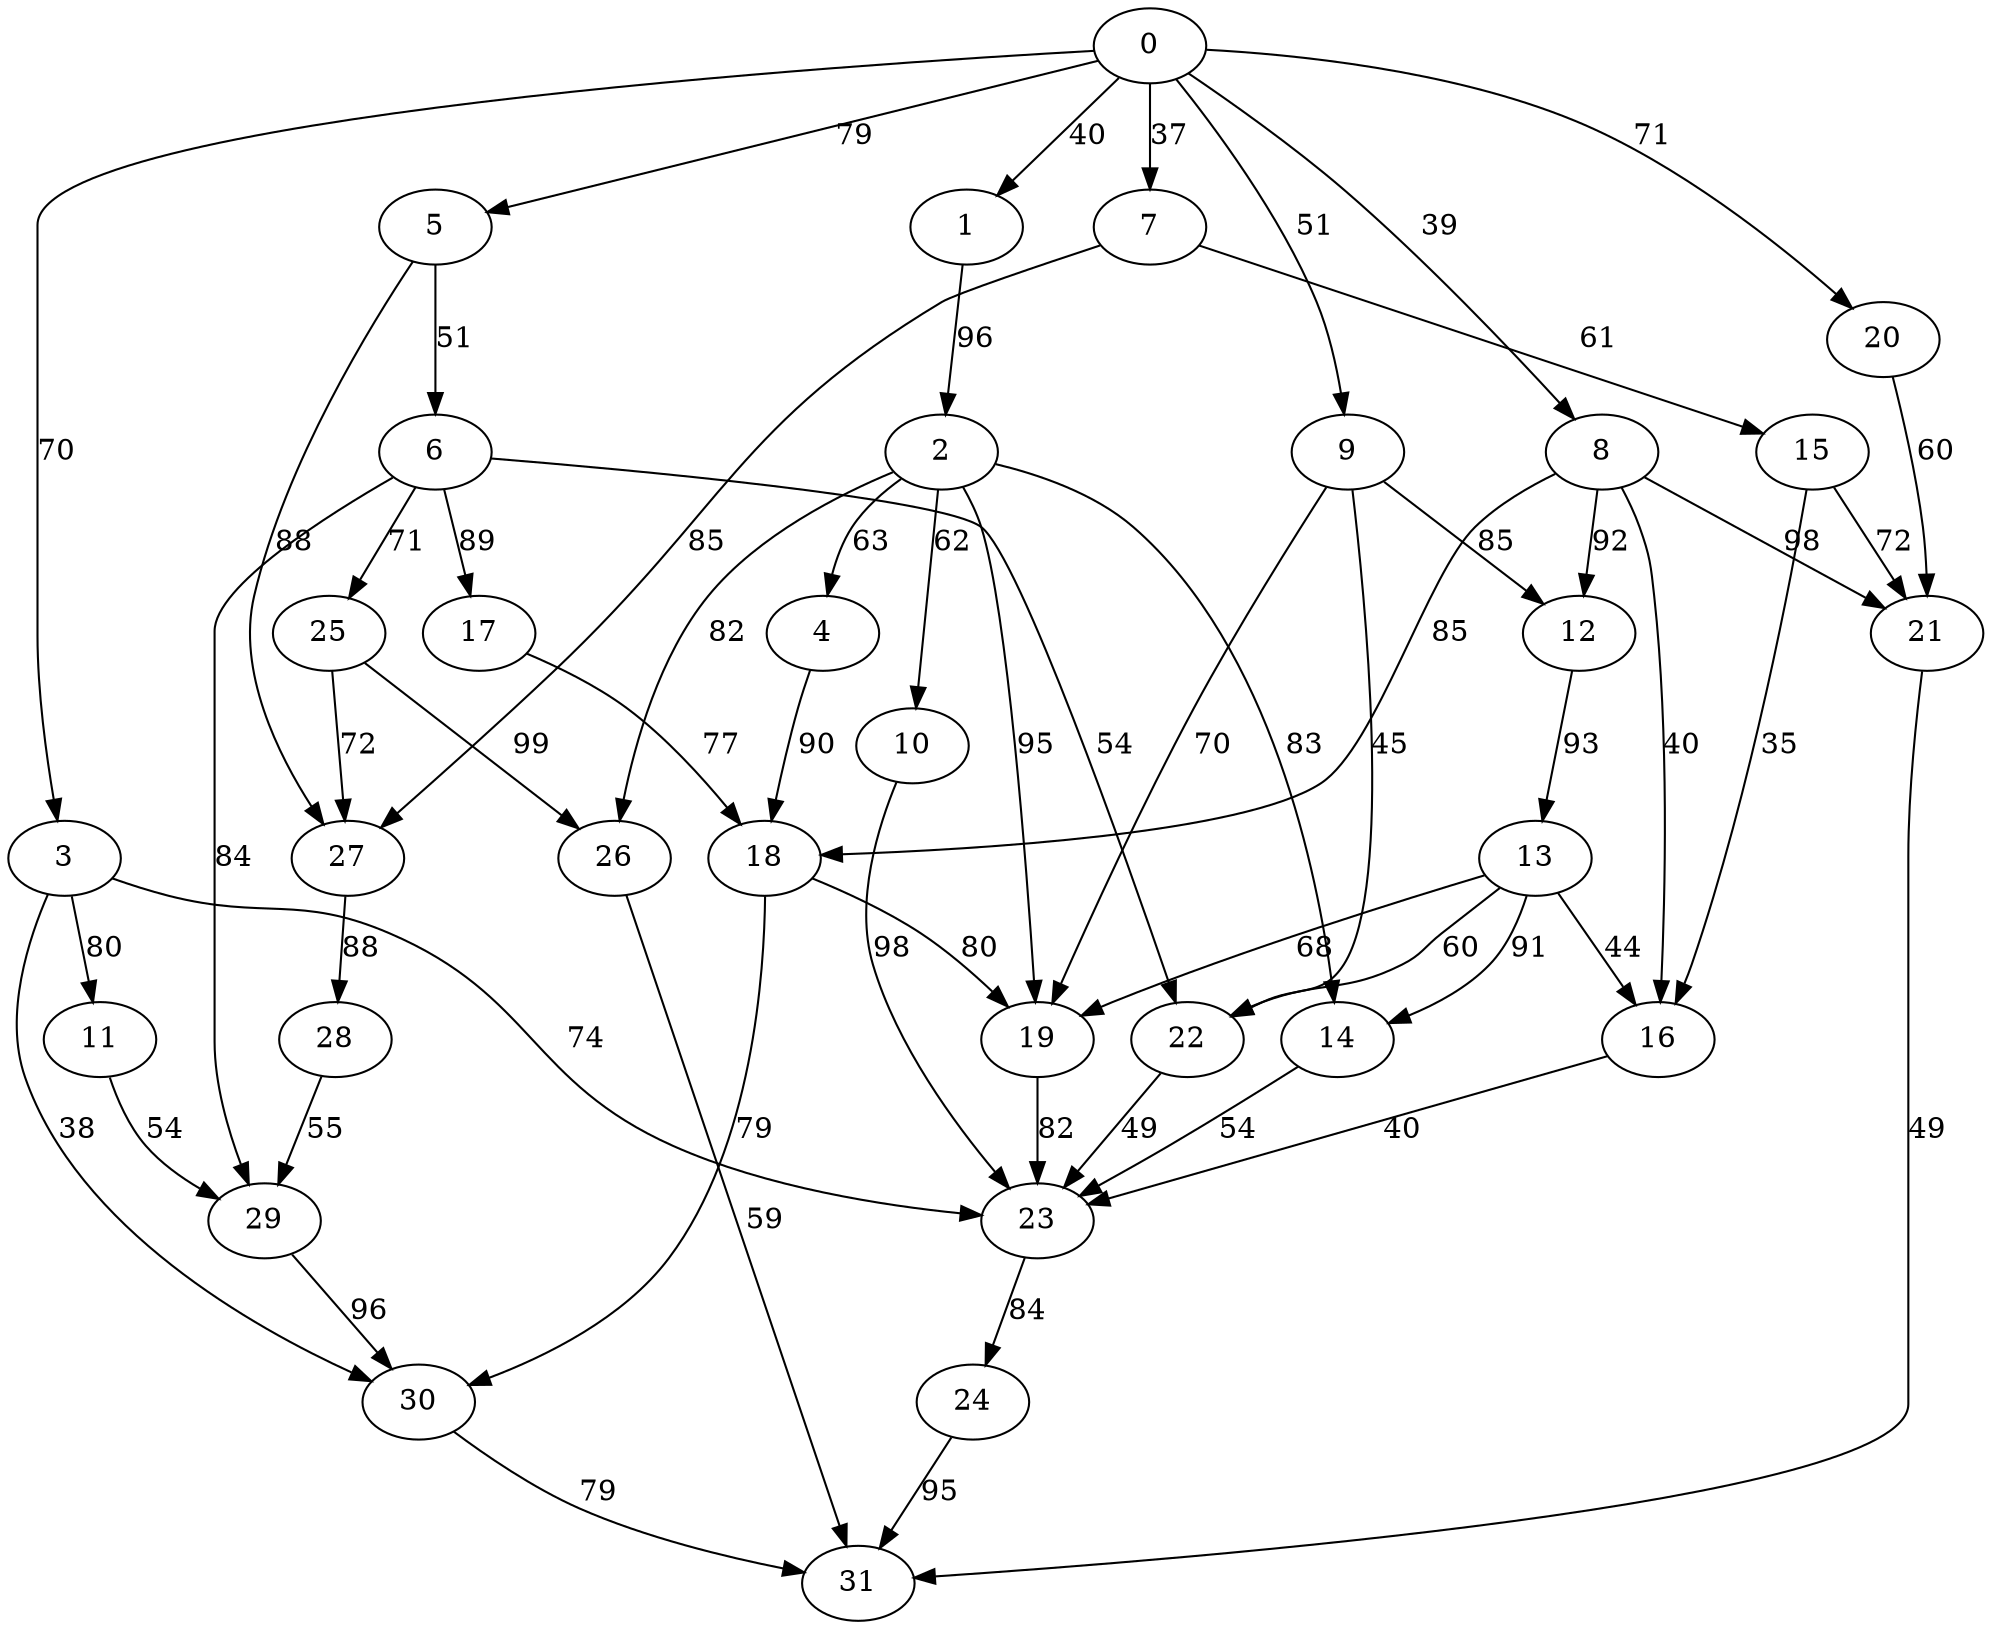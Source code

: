 digraph t40p6r7_14 {
0 -> 1 [ label = 40 ];
0 -> 3 [ label = 70 ];
0 -> 5 [ label = 79 ];
0 -> 7 [ label = 37 ];
0 -> 8 [ label = 39 ];
0 -> 9 [ label = 51 ];
0 -> 20 [ label = 71 ];
1 -> 2 [ label = 96 ];
2 -> 4 [ label = 63 ];
2 -> 10 [ label = 62 ];
2 -> 14 [ label = 83 ];
2 -> 19 [ label = 95 ];
2 -> 26 [ label = 82 ];
3 -> 11 [ label = 80 ];
3 -> 23 [ label = 74 ];
3 -> 30 [ label = 38 ];
4 -> 18 [ label = 90 ];
5 -> 6 [ label = 51 ];
5 -> 27 [ label = 88 ];
6 -> 17 [ label = 89 ];
6 -> 22 [ label = 54 ];
6 -> 25 [ label = 71 ];
6 -> 29 [ label = 84 ];
7 -> 15 [ label = 61 ];
7 -> 27 [ label = 85 ];
8 -> 12 [ label = 92 ];
8 -> 16 [ label = 40 ];
8 -> 18 [ label = 85 ];
8 -> 21 [ label = 98 ];
9 -> 12 [ label = 85 ];
9 -> 19 [ label = 70 ];
9 -> 22 [ label = 45 ];
10 -> 23 [ label = 98 ];
11 -> 29 [ label = 54 ];
12 -> 13 [ label = 93 ];
13 -> 14 [ label = 91 ];
13 -> 16 [ label = 44 ];
13 -> 19 [ label = 68 ];
13 -> 22 [ label = 60 ];
14 -> 23 [ label = 54 ];
15 -> 16 [ label = 35 ];
15 -> 21 [ label = 72 ];
16 -> 23 [ label = 40 ];
17 -> 18 [ label = 77 ];
18 -> 19 [ label = 80 ];
18 -> 30 [ label = 79 ];
19 -> 23 [ label = 82 ];
20 -> 21 [ label = 60 ];
21 -> 31 [ label = 49 ];
22 -> 23 [ label = 49 ];
23 -> 24 [ label = 84 ];
24 -> 31 [ label = 95 ];
25 -> 26 [ label = 99 ];
25 -> 27 [ label = 72 ];
26 -> 31 [ label = 59 ];
27 -> 28 [ label = 88 ];
28 -> 29 [ label = 55 ];
29 -> 30 [ label = 96 ];
30 -> 31 [ label = 79 ];
 }

